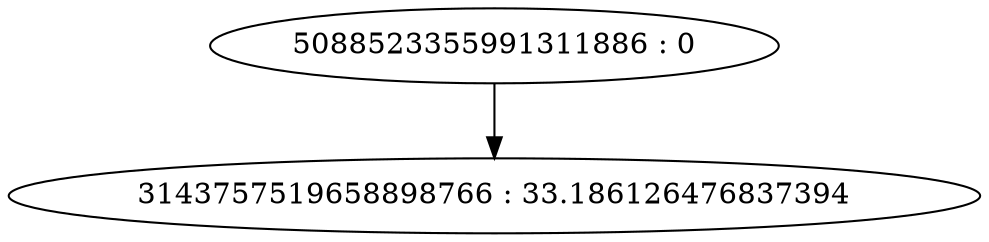 digraph "plots/tree_18.dot" {
	0 [label="5088523355991311886 : 0"]
	1 [label="3143757519658898766 : 33.186126476837394"]
	0 -> 1
}
